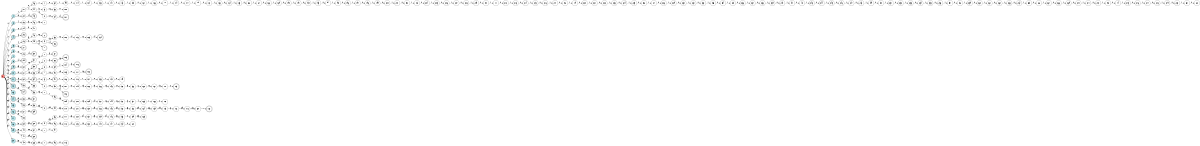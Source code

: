 digraph APTA {
__start0 [label="" shape="none"];

rankdir=LR;
size="8,5";

s0 [style="filled", color="black", fillcolor="#ff817b" shape="circle", label="0"];
s1 [style="filled", color="black", fillcolor="powderblue" shape="circle", label="1"];
s2 [style="filled", color="black", fillcolor="powderblue" shape="circle", label="2"];
s3 [style="filled", color="black", fillcolor="powderblue" shape="circle", label="3"];
s4 [style="rounded,filled", color="black", fillcolor="powderblue" shape="doublecircle", label="4"];
s5 [style="filled", color="black", fillcolor="powderblue" shape="circle", label="5"];
s6 [style="filled", color="black", fillcolor="powderblue" shape="circle", label="6"];
s7 [style="filled", color="black", fillcolor="powderblue" shape="circle", label="7"];
s8 [style="filled", color="black", fillcolor="powderblue" shape="circle", label="8"];
s9 [style="rounded,filled", color="black", fillcolor="powderblue" shape="doublecircle", label="9"];
s10 [style="filled", color="black", fillcolor="powderblue" shape="circle", label="10"];
s11 [style="rounded,filled", color="black", fillcolor="powderblue" shape="doublecircle", label="11"];
s12 [style="rounded,filled", color="black", fillcolor="powderblue" shape="doublecircle", label="12"];
s13 [style="filled", color="black", fillcolor="powderblue" shape="circle", label="13"];
s14 [style="rounded,filled", color="black", fillcolor="powderblue" shape="doublecircle", label="14"];
s15 [style="filled", color="black", fillcolor="powderblue" shape="circle", label="15"];
s16 [style="rounded,filled", color="black", fillcolor="powderblue" shape="doublecircle", label="16"];
s17 [style="filled", color="black", fillcolor="powderblue" shape="circle", label="17"];
s18 [style="filled", color="black", fillcolor="powderblue" shape="circle", label="18"];
s19 [style="filled", color="black", fillcolor="powderblue" shape="circle", label="19"];
s20 [style="filled", color="black", fillcolor="powderblue" shape="circle", label="20"];
s21 [style="filled", color="black", fillcolor="white" shape="circle", label="21"];
s22 [style="filled", color="black", fillcolor="white" shape="circle", label="22"];
s23 [style="filled", color="black", fillcolor="white" shape="circle", label="23"];
s24 [style="filled", color="black", fillcolor="white" shape="circle", label="24"];
s25 [style="rounded,filled", color="black", fillcolor="white" shape="doublecircle", label="25"];
s26 [style="filled", color="black", fillcolor="white" shape="circle", label="26"];
s27 [style="rounded,filled", color="black", fillcolor="white" shape="doublecircle", label="27"];
s28 [style="filled", color="black", fillcolor="white" shape="circle", label="28"];
s29 [style="rounded,filled", color="black", fillcolor="white" shape="doublecircle", label="29"];
s30 [style="filled", color="black", fillcolor="white" shape="circle", label="30"];
s31 [style="filled", color="black", fillcolor="white" shape="circle", label="31"];
s32 [style="filled", color="black", fillcolor="white" shape="circle", label="32"];
s33 [style="filled", color="black", fillcolor="white" shape="circle", label="33"];
s34 [style="rounded,filled", color="black", fillcolor="white" shape="doublecircle", label="34"];
s35 [style="filled", color="black", fillcolor="white" shape="circle", label="35"];
s36 [style="filled", color="black", fillcolor="white" shape="circle", label="36"];
s37 [style="filled", color="black", fillcolor="white" shape="circle", label="37"];
s38 [style="filled", color="black", fillcolor="white" shape="circle", label="38"];
s39 [style="filled", color="black", fillcolor="white" shape="circle", label="39"];
s40 [style="filled", color="black", fillcolor="white" shape="circle", label="40"];
s41 [style="filled", color="black", fillcolor="white" shape="circle", label="41"];
s42 [style="filled", color="black", fillcolor="white" shape="circle", label="42"];
s43 [style="filled", color="black", fillcolor="white" shape="circle", label="43"];
s44 [style="filled", color="black", fillcolor="white" shape="circle", label="44"];
s45 [style="rounded,filled", color="black", fillcolor="white" shape="doublecircle", label="45"];
s46 [style="filled", color="black", fillcolor="white" shape="circle", label="46"];
s47 [style="filled", color="black", fillcolor="white" shape="circle", label="47"];
s48 [style="filled", color="black", fillcolor="white" shape="circle", label="48"];
s49 [style="filled", color="black", fillcolor="white" shape="circle", label="49"];
s50 [style="rounded,filled", color="black", fillcolor="white" shape="doublecircle", label="50"];
s51 [style="filled", color="black", fillcolor="white" shape="circle", label="51"];
s52 [style="rounded,filled", color="black", fillcolor="white" shape="doublecircle", label="52"];
s53 [style="filled", color="black", fillcolor="white" shape="circle", label="53"];
s54 [style="rounded,filled", color="black", fillcolor="white" shape="doublecircle", label="54"];
s55 [style="filled", color="black", fillcolor="white" shape="circle", label="55"];
s56 [style="filled", color="black", fillcolor="white" shape="circle", label="56"];
s57 [style="rounded,filled", color="black", fillcolor="white" shape="doublecircle", label="57"];
s58 [style="filled", color="black", fillcolor="white" shape="circle", label="58"];
s59 [style="rounded,filled", color="black", fillcolor="white" shape="doublecircle", label="59"];
s60 [style="rounded,filled", color="black", fillcolor="white" shape="doublecircle", label="60"];
s61 [style="filled", color="black", fillcolor="white" shape="circle", label="61"];
s62 [style="rounded,filled", color="black", fillcolor="white" shape="doublecircle", label="62"];
s63 [style="filled", color="black", fillcolor="white" shape="circle", label="63"];
s64 [style="filled", color="black", fillcolor="white" shape="circle", label="64"];
s65 [style="filled", color="black", fillcolor="white" shape="circle", label="65"];
s66 [style="filled", color="black", fillcolor="white" shape="circle", label="66"];
s67 [style="filled", color="black", fillcolor="white" shape="circle", label="67"];
s68 [style="rounded,filled", color="black", fillcolor="white" shape="doublecircle", label="68"];
s69 [style="filled", color="black", fillcolor="white" shape="circle", label="69"];
s70 [style="rounded,filled", color="black", fillcolor="white" shape="doublecircle", label="70"];
s71 [style="filled", color="black", fillcolor="white" shape="circle", label="71"];
s72 [style="filled", color="black", fillcolor="white" shape="circle", label="72"];
s73 [style="filled", color="black", fillcolor="white" shape="circle", label="73"];
s74 [style="filled", color="black", fillcolor="white" shape="circle", label="74"];
s75 [style="filled", color="black", fillcolor="white" shape="circle", label="75"];
s76 [style="filled", color="black", fillcolor="white" shape="circle", label="76"];
s77 [style="filled", color="black", fillcolor="white" shape="circle", label="77"];
s78 [style="filled", color="black", fillcolor="white" shape="circle", label="78"];
s79 [style="filled", color="black", fillcolor="white" shape="circle", label="79"];
s80 [style="filled", color="black", fillcolor="white" shape="circle", label="80"];
s81 [style="filled", color="black", fillcolor="white" shape="circle", label="81"];
s82 [style="filled", color="black", fillcolor="white" shape="circle", label="82"];
s83 [style="filled", color="black", fillcolor="white" shape="circle", label="83"];
s84 [style="filled", color="black", fillcolor="white" shape="circle", label="84"];
s85 [style="filled", color="black", fillcolor="white" shape="circle", label="85"];
s86 [style="rounded,filled", color="black", fillcolor="white" shape="doublecircle", label="86"];
s87 [style="rounded,filled", color="black", fillcolor="white" shape="doublecircle", label="87"];
s88 [style="rounded,filled", color="black", fillcolor="white" shape="doublecircle", label="88"];
s89 [style="filled", color="black", fillcolor="white" shape="circle", label="89"];
s90 [style="filled", color="black", fillcolor="white" shape="circle", label="90"];
s91 [style="rounded,filled", color="black", fillcolor="white" shape="doublecircle", label="91"];
s92 [style="filled", color="black", fillcolor="white" shape="circle", label="92"];
s93 [style="filled", color="black", fillcolor="white" shape="circle", label="93"];
s94 [style="filled", color="black", fillcolor="white" shape="circle", label="94"];
s95 [style="filled", color="black", fillcolor="white" shape="circle", label="95"];
s96 [style="filled", color="black", fillcolor="white" shape="circle", label="96"];
s97 [style="filled", color="black", fillcolor="white" shape="circle", label="97"];
s98 [style="filled", color="black", fillcolor="white" shape="circle", label="98"];
s99 [style="filled", color="black", fillcolor="white" shape="circle", label="99"];
s100 [style="filled", color="black", fillcolor="white" shape="circle", label="100"];
s101 [style="rounded,filled", color="black", fillcolor="white" shape="doublecircle", label="101"];
s102 [style="filled", color="black", fillcolor="white" shape="circle", label="102"];
s103 [style="rounded,filled", color="black", fillcolor="white" shape="doublecircle", label="103"];
s104 [style="filled", color="black", fillcolor="white" shape="circle", label="104"];
s105 [style="filled", color="black", fillcolor="white" shape="circle", label="105"];
s106 [style="filled", color="black", fillcolor="white" shape="circle", label="106"];
s107 [style="filled", color="black", fillcolor="white" shape="circle", label="107"];
s108 [style="rounded,filled", color="black", fillcolor="white" shape="doublecircle", label="108"];
s109 [style="filled", color="black", fillcolor="white" shape="circle", label="109"];
s110 [style="filled", color="black", fillcolor="white" shape="circle", label="110"];
s111 [style="filled", color="black", fillcolor="white" shape="circle", label="111"];
s112 [style="filled", color="black", fillcolor="white" shape="circle", label="112"];
s113 [style="filled", color="black", fillcolor="white" shape="circle", label="113"];
s114 [style="filled", color="black", fillcolor="white" shape="circle", label="114"];
s115 [style="filled", color="black", fillcolor="white" shape="circle", label="115"];
s116 [style="rounded,filled", color="black", fillcolor="white" shape="doublecircle", label="116"];
s117 [style="filled", color="black", fillcolor="white" shape="circle", label="117"];
s118 [style="filled", color="black", fillcolor="white" shape="circle", label="118"];
s119 [style="filled", color="black", fillcolor="white" shape="circle", label="119"];
s120 [style="filled", color="black", fillcolor="white" shape="circle", label="120"];
s121 [style="filled", color="black", fillcolor="white" shape="circle", label="121"];
s122 [style="filled", color="black", fillcolor="white" shape="circle", label="122"];
s123 [style="filled", color="black", fillcolor="white" shape="circle", label="123"];
s124 [style="filled", color="black", fillcolor="white" shape="circle", label="124"];
s125 [style="filled", color="black", fillcolor="white" shape="circle", label="125"];
s126 [style="rounded,filled", color="black", fillcolor="white" shape="doublecircle", label="126"];
s127 [style="filled", color="black", fillcolor="white" shape="circle", label="127"];
s128 [style="filled", color="black", fillcolor="white" shape="circle", label="128"];
s129 [style="filled", color="black", fillcolor="white" shape="circle", label="129"];
s130 [style="filled", color="black", fillcolor="white" shape="circle", label="130"];
s131 [style="filled", color="black", fillcolor="white" shape="circle", label="131"];
s132 [style="filled", color="black", fillcolor="white" shape="circle", label="132"];
s133 [style="filled", color="black", fillcolor="white" shape="circle", label="133"];
s134 [style="rounded,filled", color="black", fillcolor="white" shape="doublecircle", label="134"];
s135 [style="filled", color="black", fillcolor="white" shape="circle", label="135"];
s136 [style="filled", color="black", fillcolor="white" shape="circle", label="136"];
s137 [style="filled", color="black", fillcolor="white" shape="circle", label="137"];
s138 [style="filled", color="black", fillcolor="white" shape="circle", label="138"];
s139 [style="filled", color="black", fillcolor="white" shape="circle", label="139"];
s140 [style="filled", color="black", fillcolor="white" shape="circle", label="140"];
s141 [style="filled", color="black", fillcolor="white" shape="circle", label="141"];
s142 [style="filled", color="black", fillcolor="white" shape="circle", label="142"];
s143 [style="filled", color="black", fillcolor="white" shape="circle", label="143"];
s144 [style="filled", color="black", fillcolor="white" shape="circle", label="144"];
s145 [style="filled", color="black", fillcolor="white" shape="circle", label="145"];
s146 [style="filled", color="black", fillcolor="white" shape="circle", label="146"];
s147 [style="filled", color="black", fillcolor="white" shape="circle", label="147"];
s148 [style="filled", color="black", fillcolor="white" shape="circle", label="148"];
s149 [style="filled", color="black", fillcolor="white" shape="circle", label="149"];
s150 [style="filled", color="black", fillcolor="white" shape="circle", label="150"];
s151 [style="filled", color="black", fillcolor="white" shape="circle", label="151"];
s152 [style="filled", color="black", fillcolor="white" shape="circle", label="152"];
s153 [style="filled", color="black", fillcolor="white" shape="circle", label="153"];
s154 [style="filled", color="black", fillcolor="white" shape="circle", label="154"];
s155 [style="filled", color="black", fillcolor="white" shape="circle", label="155"];
s156 [style="filled", color="black", fillcolor="white" shape="circle", label="156"];
s157 [style="filled", color="black", fillcolor="white" shape="circle", label="157"];
s158 [style="filled", color="black", fillcolor="white" shape="circle", label="158"];
s159 [style="filled", color="black", fillcolor="white" shape="circle", label="159"];
s160 [style="filled", color="black", fillcolor="white" shape="circle", label="160"];
s161 [style="filled", color="black", fillcolor="white" shape="circle", label="161"];
s162 [style="filled", color="black", fillcolor="white" shape="circle", label="162"];
s163 [style="filled", color="black", fillcolor="white" shape="circle", label="163"];
s164 [style="filled", color="black", fillcolor="white" shape="circle", label="164"];
s165 [style="filled", color="black", fillcolor="white" shape="circle", label="165"];
s166 [style="filled", color="black", fillcolor="white" shape="circle", label="166"];
s167 [style="filled", color="black", fillcolor="white" shape="circle", label="167"];
s168 [style="filled", color="black", fillcolor="white" shape="circle", label="168"];
s169 [style="filled", color="black", fillcolor="white" shape="circle", label="169"];
s170 [style="filled", color="black", fillcolor="white" shape="circle", label="170"];
s171 [style="filled", color="black", fillcolor="white" shape="circle", label="171"];
s172 [style="filled", color="black", fillcolor="white" shape="circle", label="172"];
s173 [style="filled", color="black", fillcolor="white" shape="circle", label="173"];
s174 [style="filled", color="black", fillcolor="white" shape="circle", label="174"];
s175 [style="rounded,filled", color="black", fillcolor="white" shape="doublecircle", label="175"];
s176 [style="filled", color="black", fillcolor="white" shape="circle", label="176"];
s177 [style="filled", color="black", fillcolor="white" shape="circle", label="177"];
s178 [style="filled", color="black", fillcolor="white" shape="circle", label="178"];
s179 [style="filled", color="black", fillcolor="white" shape="circle", label="179"];
s180 [style="filled", color="black", fillcolor="white" shape="circle", label="180"];
s181 [style="filled", color="black", fillcolor="white" shape="circle", label="181"];
s182 [style="rounded,filled", color="black", fillcolor="white" shape="doublecircle", label="182"];
s183 [style="filled", color="black", fillcolor="white" shape="circle", label="183"];
s184 [style="filled", color="black", fillcolor="white" shape="circle", label="184"];
s185 [style="filled", color="black", fillcolor="white" shape="circle", label="185"];
s186 [style="filled", color="black", fillcolor="white" shape="circle", label="186"];
s187 [style="filled", color="black", fillcolor="white" shape="circle", label="187"];
s188 [style="filled", color="black", fillcolor="white" shape="circle", label="188"];
s189 [style="filled", color="black", fillcolor="white" shape="circle", label="189"];
s190 [style="filled", color="black", fillcolor="white" shape="circle", label="190"];
s191 [style="filled", color="black", fillcolor="white" shape="circle", label="191"];
s192 [style="filled", color="black", fillcolor="white" shape="circle", label="192"];
s193 [style="filled", color="black", fillcolor="white" shape="circle", label="193"];
s194 [style="filled", color="black", fillcolor="white" shape="circle", label="194"];
s195 [style="filled", color="black", fillcolor="white" shape="circle", label="195"];
s196 [style="filled", color="black", fillcolor="white" shape="circle", label="196"];
s197 [style="filled", color="black", fillcolor="white" shape="circle", label="197"];
s198 [style="filled", color="black", fillcolor="white" shape="circle", label="198"];
s199 [style="filled", color="black", fillcolor="white" shape="circle", label="199"];
s200 [style="filled", color="black", fillcolor="white" shape="circle", label="200"];
s201 [style="filled", color="black", fillcolor="white" shape="circle", label="201"];
s202 [style="filled", color="black", fillcolor="white" shape="circle", label="202"];
s203 [style="filled", color="black", fillcolor="white" shape="circle", label="203"];
s204 [style="filled", color="black", fillcolor="white" shape="circle", label="204"];
s205 [style="filled", color="black", fillcolor="white" shape="circle", label="205"];
s206 [style="filled", color="black", fillcolor="white" shape="circle", label="206"];
s207 [style="filled", color="black", fillcolor="white" shape="circle", label="207"];
s208 [style="filled", color="black", fillcolor="white" shape="circle", label="208"];
s209 [style="filled", color="black", fillcolor="white" shape="circle", label="209"];
s210 [style="filled", color="black", fillcolor="white" shape="circle", label="210"];
s211 [style="filled", color="black", fillcolor="white" shape="circle", label="211"];
s212 [style="filled", color="black", fillcolor="white" shape="circle", label="212"];
s213 [style="filled", color="black", fillcolor="white" shape="circle", label="213"];
s214 [style="filled", color="black", fillcolor="white" shape="circle", label="214"];
s215 [style="filled", color="black", fillcolor="white" shape="circle", label="215"];
s216 [style="filled", color="black", fillcolor="white" shape="circle", label="216"];
s217 [style="filled", color="black", fillcolor="white" shape="circle", label="217"];
s218 [style="filled", color="black", fillcolor="white" shape="circle", label="218"];
s219 [style="filled", color="black", fillcolor="white" shape="circle", label="219"];
s220 [style="filled", color="black", fillcolor="white" shape="circle", label="220"];
s221 [style="filled", color="black", fillcolor="white" shape="circle", label="221"];
s222 [style="filled", color="black", fillcolor="white" shape="circle", label="222"];
s223 [style="filled", color="black", fillcolor="white" shape="circle", label="223"];
s224 [style="filled", color="black", fillcolor="white" shape="circle", label="224"];
s225 [style="filled", color="black", fillcolor="white" shape="circle", label="225"];
s226 [style="filled", color="black", fillcolor="white" shape="circle", label="226"];
s227 [style="filled", color="black", fillcolor="white" shape="circle", label="227"];
s228 [style="filled", color="black", fillcolor="white" shape="circle", label="228"];
s229 [style="filled", color="black", fillcolor="white" shape="circle", label="229"];
s230 [style="filled", color="black", fillcolor="white" shape="circle", label="230"];
s231 [style="filled", color="black", fillcolor="white" shape="circle", label="231"];
s232 [style="filled", color="black", fillcolor="white" shape="circle", label="232"];
s233 [style="filled", color="black", fillcolor="white" shape="circle", label="233"];
s234 [style="filled", color="black", fillcolor="white" shape="circle", label="234"];
s235 [style="filled", color="black", fillcolor="white" shape="circle", label="235"];
s236 [style="filled", color="black", fillcolor="white" shape="circle", label="236"];
s237 [style="filled", color="black", fillcolor="white" shape="circle", label="237"];
s238 [style="filled", color="black", fillcolor="white" shape="circle", label="238"];
s239 [style="filled", color="black", fillcolor="white" shape="circle", label="239"];
s240 [style="filled", color="black", fillcolor="white" shape="circle", label="240"];
s241 [style="filled", color="black", fillcolor="white" shape="circle", label="241"];
s242 [style="filled", color="black", fillcolor="white" shape="circle", label="242"];
s243 [style="filled", color="black", fillcolor="white" shape="circle", label="243"];
s244 [style="filled", color="black", fillcolor="white" shape="circle", label="244"];
s245 [style="filled", color="black", fillcolor="white" shape="circle", label="245"];
s246 [style="filled", color="black", fillcolor="white" shape="circle", label="246"];
s247 [style="filled", color="black", fillcolor="white" shape="circle", label="247"];
s248 [style="filled", color="black", fillcolor="white" shape="circle", label="248"];
s249 [style="filled", color="black", fillcolor="white" shape="circle", label="249"];
s250 [style="filled", color="black", fillcolor="white" shape="circle", label="250"];
s251 [style="filled", color="black", fillcolor="white" shape="circle", label="251"];
s252 [style="filled", color="black", fillcolor="white" shape="circle", label="252"];
s253 [style="filled", color="black", fillcolor="white" shape="circle", label="253"];
s254 [style="filled", color="black", fillcolor="white" shape="circle", label="254"];
s255 [style="filled", color="black", fillcolor="white" shape="circle", label="255"];
s256 [style="filled", color="black", fillcolor="white" shape="circle", label="256"];
s257 [style="filled", color="black", fillcolor="white" shape="circle", label="257"];
s258 [style="filled", color="black", fillcolor="white" shape="circle", label="258"];
s259 [style="filled", color="black", fillcolor="white" shape="circle", label="259"];
s260 [style="filled", color="black", fillcolor="white" shape="circle", label="260"];
s261 [style="filled", color="black", fillcolor="white" shape="circle", label="261"];
s262 [style="filled", color="black", fillcolor="white" shape="circle", label="262"];
s263 [style="filled", color="black", fillcolor="white" shape="circle", label="263"];
s264 [style="filled", color="black", fillcolor="white" shape="circle", label="264"];
s265 [style="filled", color="black", fillcolor="white" shape="circle", label="265"];
s266 [style="filled", color="black", fillcolor="white" shape="circle", label="266"];
s267 [style="filled", color="black", fillcolor="white" shape="circle", label="267"];
s268 [style="filled", color="black", fillcolor="white" shape="circle", label="268"];
s269 [style="filled", color="black", fillcolor="white" shape="circle", label="269"];
s270 [style="filled", color="black", fillcolor="white" shape="circle", label="270"];
s271 [style="filled", color="black", fillcolor="white" shape="circle", label="271"];
s272 [style="filled", color="black", fillcolor="white" shape="circle", label="272"];
s273 [style="filled", color="black", fillcolor="white" shape="circle", label="273"];
s274 [style="filled", color="black", fillcolor="white" shape="circle", label="274"];
s275 [style="filled", color="black", fillcolor="white" shape="circle", label="275"];
s276 [style="filled", color="black", fillcolor="white" shape="circle", label="276"];
s277 [style="filled", color="black", fillcolor="white" shape="circle", label="277"];
s278 [style="filled", color="black", fillcolor="white" shape="circle", label="278"];
s279 [style="filled", color="black", fillcolor="white" shape="circle", label="279"];
s280 [style="filled", color="black", fillcolor="white" shape="circle", label="280"];
s281 [style="filled", color="black", fillcolor="white" shape="circle", label="281"];
s282 [style="filled", color="black", fillcolor="white" shape="circle", label="282"];
s0 -> s1 [label="0"];
s0 -> s2 [label="1"];
s0 -> s3 [label="2"];
s0 -> s4 [label="4"];
s0 -> s5 [label="5"];
s0 -> s6 [label="6"];
s0 -> s7 [label="10"];
s0 -> s8 [label="12"];
s0 -> s9 [label="13"];
s0 -> s10 [label="14"];
s0 -> s11 [label="16"];
s0 -> s12 [label="17"];
s0 -> s13 [label="20"];
s0 -> s14 [label="21"];
s0 -> s15 [label="22"];
s0 -> s16 [label="23"];
s0 -> s17 [label="28"];
s0 -> s18 [label="29"];
s0 -> s19 [label="30"];
s0 -> s20 [label="31"];
s1 -> s21 [label="1"];
s1 -> s22 [label="12"];
s2 -> s23 [label="4"];
s3 -> s24 [label="8"];
s4 -> s25 [label="5"];
s5 -> s26 [label="4"];
s5 -> s27 [label="16"];
s6 -> s28 [label="12"];
s8 -> s29 [label="14"];
s9 -> s30 [label="25"];
s10 -> s31 [label="12"];
s11 -> s32 [label="5"];
s11 -> s33 [label="18"];
s12 -> s34 [label="20"];
s14 -> s35 [label="20"];
s14 -> s36 [label="23"];
s16 -> s37 [label="21"];
s16 -> s38 [label="22"];
s18 -> s39 [label="31"];
s19 -> s40 [label="28"];
s19 -> s41 [label="31"];
s20 -> s42 [label="30"];
s21 -> s43 [label="0"];
s21 -> s44 [label="4"];
s22 -> s45 [label="14"];
s23 -> s46 [label="5"];
s24 -> s47 [label="9"];
s26 -> s48 [label="5"];
s26 -> s49 [label="6"];
s28 -> s50 [label="14"];
s30 -> s51 [label="18"];
s31 -> s52 [label="6"];
s31 -> s53 [label="13"];
s32 -> s54 [label="4"];
s32 -> s55 [label="16"];
s33 -> s56 [label="24"];
s35 -> s57 [label="22"];
s36 -> s58 [label="29"];
s37 -> s59 [label="20"];
s39 -> s60 [label="30"];
s40 -> s61 [label="22"];
s41 -> s62 [label="29"];
s42 -> s63 [label="28"];
s43 -> s64 [label="1"];
s44 -> s65 [label="5"];
s44 -> s66 [label="6"];
s46 -> s67 [label="16"];
s48 -> s68 [label="16"];
s49 -> s69 [label="12"];
s49 -> s70 [label="14"];
s51 -> s71 [label="16"];
s52 -> s72 [label="4"];
s53 -> s73 [label="12"];
s53 -> s74 [label="24"];
s54 -> s75 [label="1"];
s54 -> s76 [label="6"];
s56 -> s77 [label="13"];
s58 -> s78 [label="23"];
s60 -> s79 [label="27"];
s61 -> s80 [label="20"];
s63 -> s81 [label="22"];
s64 -> s82 [label="0"];
s65 -> s83 [label="16"];
s66 -> s84 [label="12"];
s69 -> s85 [label="13"];
s69 -> s86 [label="14"];
s71 -> s87 [label="5"];
s72 -> s88 [label="5"];
s73 -> s89 [label="6"];
s74 -> s90 [label="18"];
s75 -> s91 [label="0"];
s76 -> s92 [label="12"];
s77 -> s93 [label="7"];
s78 -> s94 [label="29"];
s79 -> s95 [label="25"];
s79 -> s96 [label="26"];
s80 -> s97 [label="17"];
s81 -> s98 [label="20"];
s82 -> s99 [label="1"];
s83 -> s100 [label="17"];
s84 -> s101 [label="14"];
s85 -> s102 [label="12"];
s88 -> s103 [label="16"];
s89 -> s104 [label="4"];
s90 -> s105 [label="19"];
s91 -> s106 [label="1"];
s92 -> s107 [label="13"];
s92 -> s108 [label="14"];
s93 -> s109 [label="13"];
s94 -> s110 [label="23"];
s95 -> s111 [label="27"];
s96 -> s112 [label="15"];
s98 -> s113 [label="17"];
s99 -> s114 [label="0"];
s102 -> s115 [label="14"];
s104 -> s116 [label="5"];
s105 -> s117 [label="17"];
s106 -> s118 [label="0"];
s107 -> s119 [label="12"];
s109 -> s120 [label="24"];
s110 -> s121 [label="29"];
s111 -> s122 [label="26"];
s112 -> s123 [label="14"];
s114 -> s124 [label="1"];
s115 -> s125 [label="12"];
s117 -> s126 [label="16"];
s118 -> s127 [label="1"];
s119 -> s128 [label="13"];
s120 -> s129 [label="13"];
s121 -> s130 [label="23"];
s122 -> s131 [label="24"];
s123 -> s132 [label="12"];
s124 -> s133 [label="0"];
s125 -> s134 [label="14"];
s127 -> s135 [label="0"];
s128 -> s136 [label="15"];
s129 -> s137 [label="24"];
s130 -> s138 [label="29"];
s131 -> s139 [label="25"];
s132 -> s140 [label="6"];
s133 -> s141 [label="1"];
s135 -> s142 [label="1"];
s136 -> s143 [label="13"];
s137 -> s144 [label="18"];
s138 -> s145 [label="23"];
s139 -> s146 [label="24"];
s140 -> s147 [label="4"];
s141 -> s148 [label="0"];
s142 -> s149 [label="0"];
s143 -> s150 [label="12"];
s144 -> s151 [label="16"];
s145 -> s152 [label="29"];
s146 -> s153 [label="25"];
s147 -> s154 [label="1"];
s148 -> s155 [label="1"];
s150 -> s156 [label="13"];
s151 -> s157 [label="5"];
s152 -> s158 [label="23"];
s153 -> s159 [label="24"];
s154 -> s160 [label="0"];
s155 -> s161 [label="0"];
s156 -> s162 [label="6"];
s157 -> s163 [label="4"];
s158 -> s164 [label="29"];
s159 -> s165 [label="25"];
s161 -> s166 [label="1"];
s162 -> s167 [label="12"];
s163 -> s168 [label="1"];
s164 -> s169 [label="23"];
s166 -> s170 [label="0"];
s167 -> s171 [label="13"];
s168 -> s172 [label="0"];
s169 -> s173 [label="29"];
s170 -> s174 [label="1"];
s171 -> s175 [label="12"];
s173 -> s176 [label="23"];
s174 -> s177 [label="0"];
s176 -> s178 [label="29"];
s177 -> s179 [label="1"];
s178 -> s180 [label="23"];
s179 -> s181 [label="0"];
s180 -> s182 [label="21"];
s181 -> s183 [label="1"];
s183 -> s184 [label="0"];
s184 -> s185 [label="1"];
s185 -> s186 [label="0"];
s186 -> s187 [label="1"];
s187 -> s188 [label="0"];
s188 -> s189 [label="1"];
s189 -> s190 [label="0"];
s190 -> s191 [label="1"];
s191 -> s192 [label="0"];
s192 -> s193 [label="1"];
s193 -> s194 [label="0"];
s194 -> s195 [label="1"];
s195 -> s196 [label="0"];
s196 -> s197 [label="1"];
s197 -> s198 [label="0"];
s198 -> s199 [label="1"];
s199 -> s200 [label="0"];
s200 -> s201 [label="1"];
s201 -> s202 [label="0"];
s202 -> s203 [label="1"];
s203 -> s204 [label="0"];
s204 -> s205 [label="1"];
s205 -> s206 [label="0"];
s206 -> s207 [label="1"];
s207 -> s208 [label="0"];
s208 -> s209 [label="1"];
s209 -> s210 [label="0"];
s210 -> s211 [label="1"];
s211 -> s212 [label="0"];
s212 -> s213 [label="1"];
s213 -> s214 [label="0"];
s214 -> s215 [label="1"];
s215 -> s216 [label="0"];
s216 -> s217 [label="1"];
s217 -> s218 [label="0"];
s218 -> s219 [label="1"];
s219 -> s220 [label="0"];
s220 -> s221 [label="1"];
s221 -> s222 [label="0"];
s222 -> s223 [label="1"];
s223 -> s224 [label="0"];
s224 -> s225 [label="1"];
s225 -> s226 [label="0"];
s226 -> s227 [label="1"];
s227 -> s228 [label="0"];
s228 -> s229 [label="1"];
s229 -> s230 [label="0"];
s230 -> s231 [label="1"];
s231 -> s232 [label="0"];
s232 -> s233 [label="1"];
s233 -> s234 [label="0"];
s234 -> s235 [label="1"];
s235 -> s236 [label="0"];
s236 -> s237 [label="1"];
s237 -> s238 [label="0"];
s238 -> s239 [label="1"];
s239 -> s240 [label="0"];
s240 -> s241 [label="1"];
s241 -> s242 [label="0"];
s242 -> s243 [label="1"];
s243 -> s244 [label="0"];
s244 -> s245 [label="1"];
s245 -> s246 [label="0"];
s246 -> s247 [label="1"];
s247 -> s248 [label="0"];
s248 -> s249 [label="1"];
s249 -> s250 [label="0"];
s250 -> s251 [label="1"];
s251 -> s252 [label="0"];
s252 -> s253 [label="1"];
s253 -> s254 [label="0"];
s254 -> s255 [label="1"];
s255 -> s256 [label="0"];
s256 -> s257 [label="1"];
s257 -> s258 [label="0"];
s258 -> s259 [label="1"];
s259 -> s260 [label="0"];
s260 -> s261 [label="1"];
s261 -> s262 [label="0"];
s262 -> s263 [label="1"];
s263 -> s264 [label="0"];
s264 -> s265 [label="1"];
s265 -> s266 [label="0"];
s266 -> s267 [label="1"];
s267 -> s268 [label="0"];
s268 -> s269 [label="1"];
s269 -> s270 [label="0"];
s270 -> s271 [label="1"];
s271 -> s272 [label="0"];
s272 -> s273 [label="1"];
s273 -> s274 [label="0"];
s274 -> s275 [label="1"];
s275 -> s276 [label="0"];
s276 -> s277 [label="1"];
s277 -> s278 [label="0"];
s278 -> s279 [label="1"];
s279 -> s280 [label="0"];
s280 -> s281 [label="1"];
s281 -> s282 [label="0"];

}
